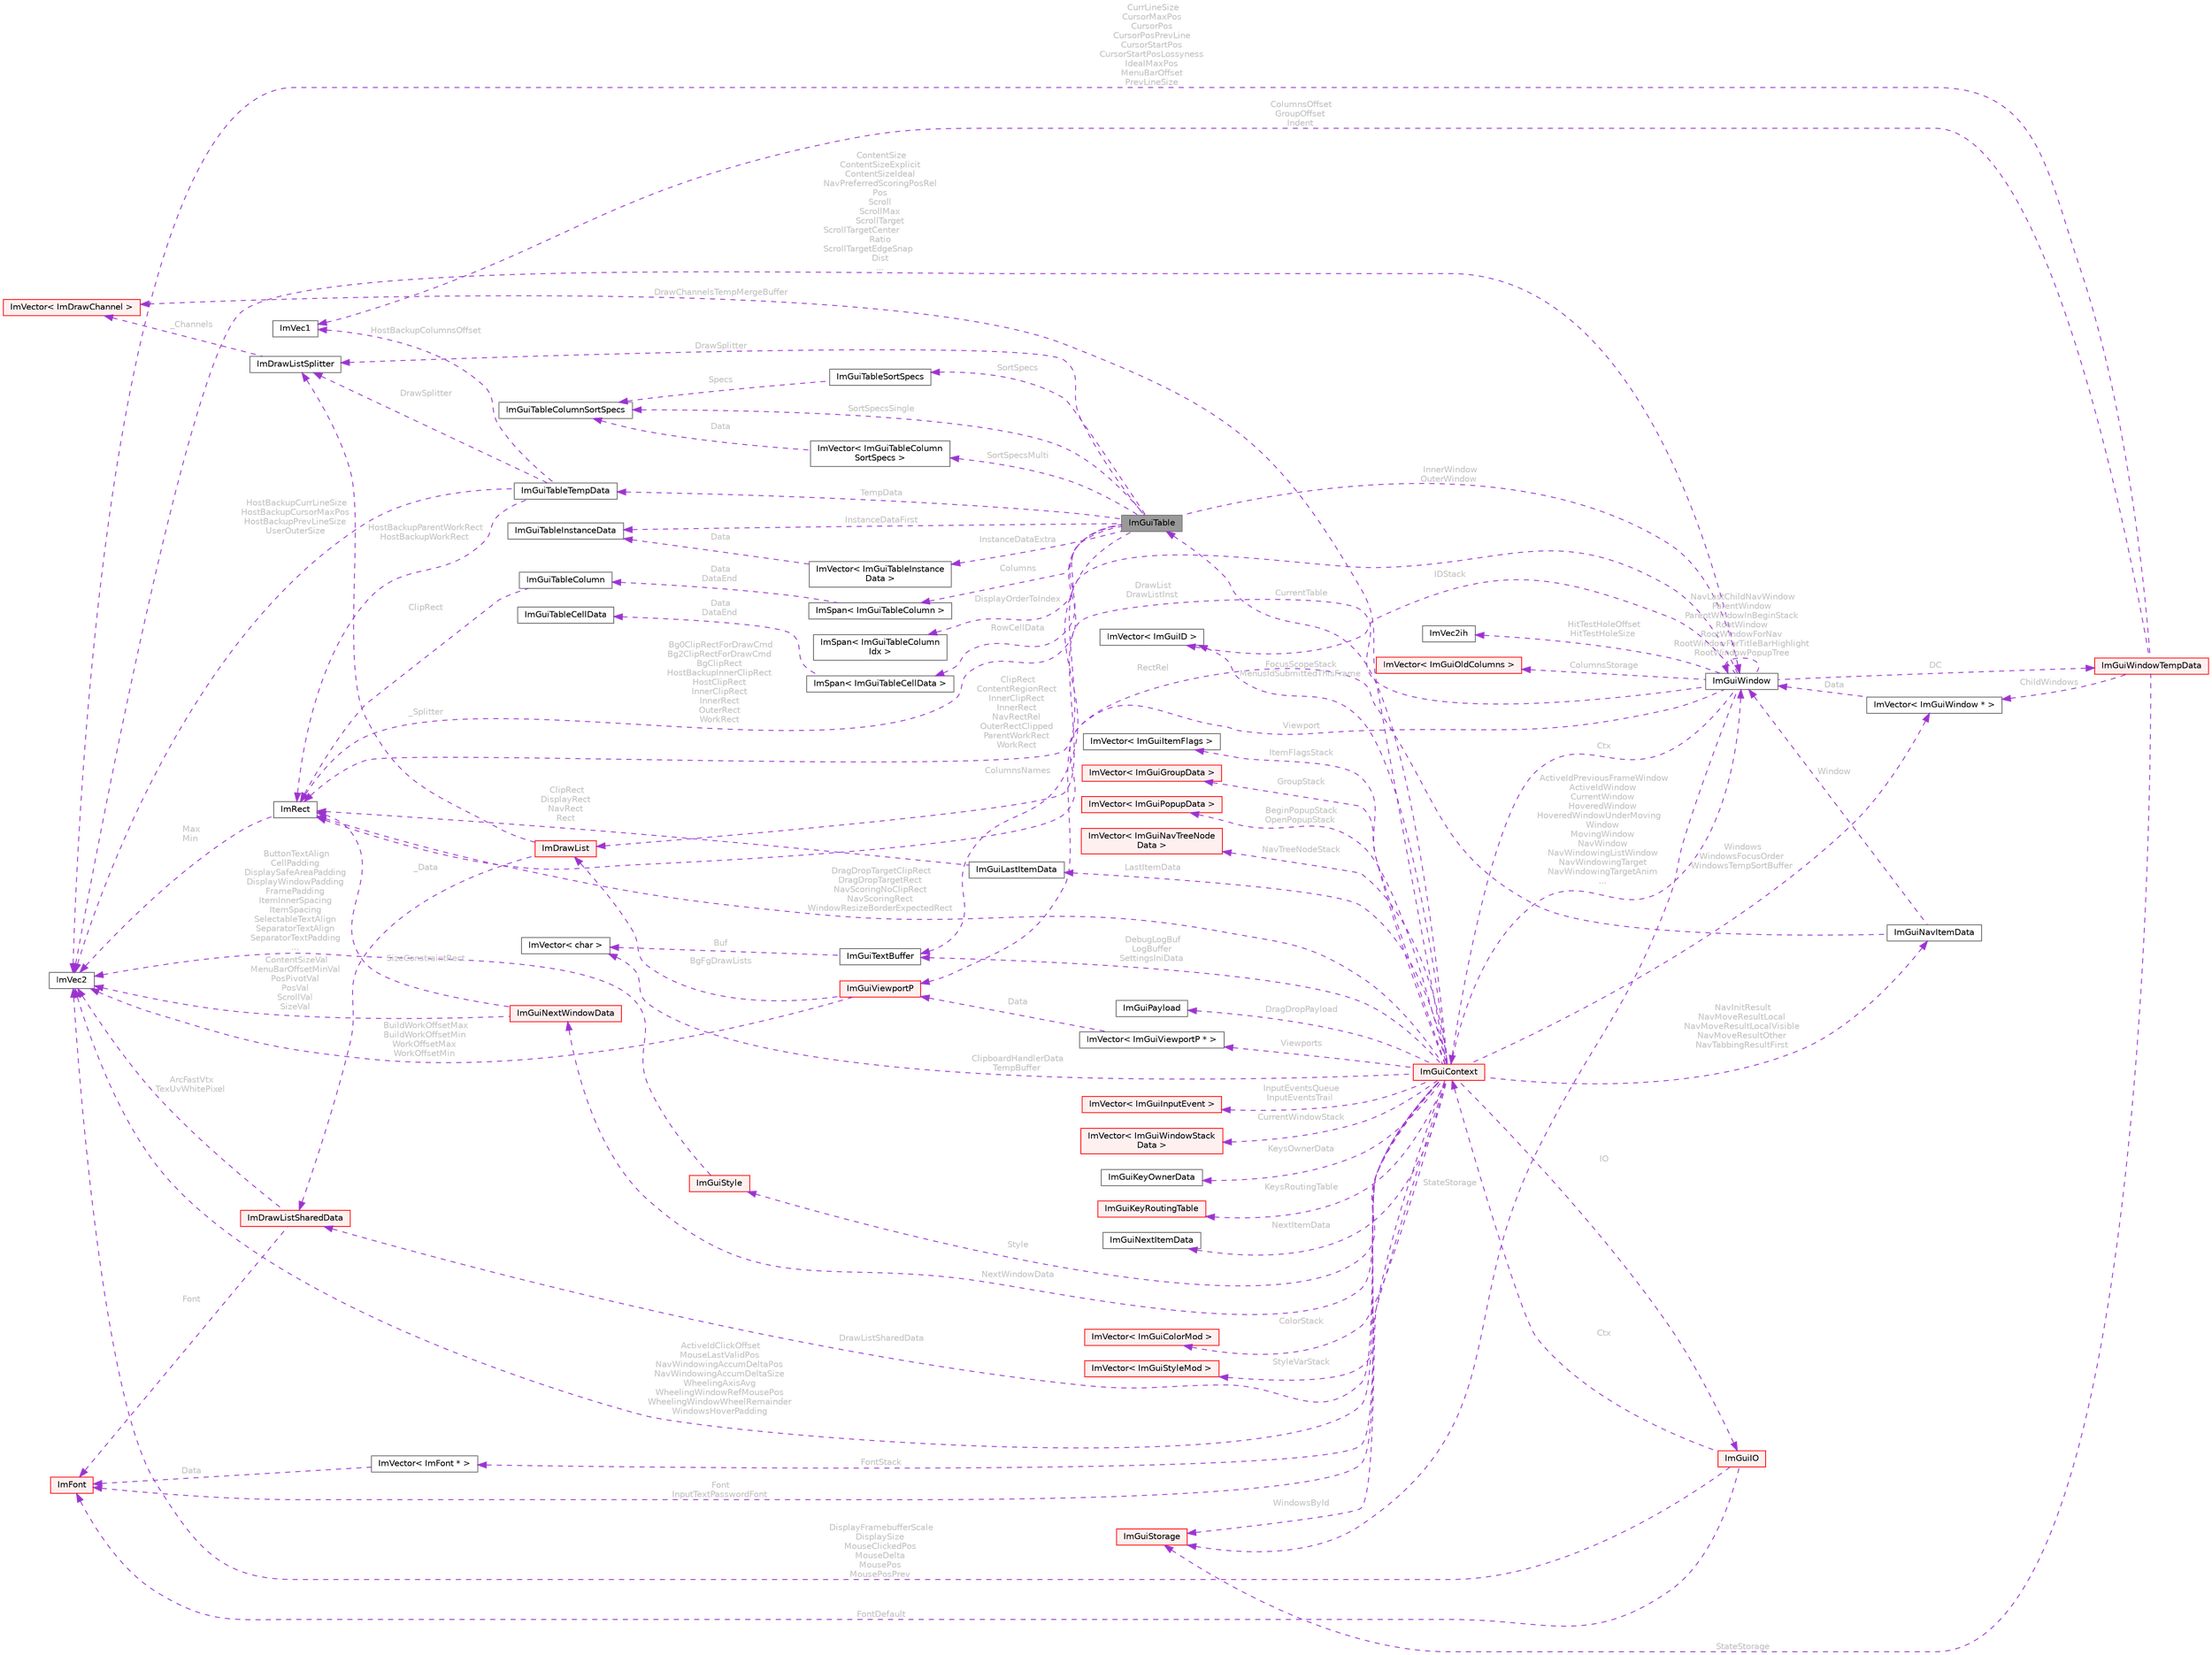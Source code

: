 digraph "ImGuiTable"
{
 // LATEX_PDF_SIZE
  bgcolor="transparent";
  edge [fontname=Helvetica,fontsize=10,labelfontname=Helvetica,labelfontsize=10];
  node [fontname=Helvetica,fontsize=10,shape=box,height=0.2,width=0.4];
  rankdir="LR";
  Node1 [id="Node000001",label="ImGuiTable",height=0.2,width=0.4,color="gray40", fillcolor="grey60", style="filled", fontcolor="black",tooltip=" "];
  Node2 -> Node1 [id="edge1_Node000001_Node000002",dir="back",color="darkorchid3",style="dashed",tooltip=" ",label=" TempData",fontcolor="grey" ];
  Node2 [id="Node000002",label="ImGuiTableTempData",height=0.2,width=0.4,color="gray40", fillcolor="white", style="filled",URL="$struct_im_gui_table_temp_data.html",tooltip=" "];
  Node3 -> Node2 [id="edge2_Node000002_Node000003",dir="back",color="darkorchid3",style="dashed",tooltip=" ",label=" HostBackupCurrLineSize\nHostBackupCursorMaxPos\nHostBackupPrevLineSize\nUserOuterSize",fontcolor="grey" ];
  Node3 [id="Node000003",label="ImVec2",height=0.2,width=0.4,color="gray40", fillcolor="white", style="filled",URL="$struct_im_vec2.html",tooltip=" "];
  Node4 -> Node2 [id="edge3_Node000002_Node000004",dir="back",color="darkorchid3",style="dashed",tooltip=" ",label=" DrawSplitter",fontcolor="grey" ];
  Node4 [id="Node000004",label="ImDrawListSplitter",height=0.2,width=0.4,color="gray40", fillcolor="white", style="filled",URL="$struct_im_draw_list_splitter.html",tooltip=" "];
  Node5 -> Node4 [id="edge4_Node000004_Node000005",dir="back",color="darkorchid3",style="dashed",tooltip=" ",label=" _Channels",fontcolor="grey" ];
  Node5 [id="Node000005",label="ImVector\< ImDrawChannel \>",height=0.2,width=0.4,color="red", fillcolor="#FFF0F0", style="filled",URL="$struct_im_vector.html",tooltip=" "];
  Node31 -> Node2 [id="edge5_Node000002_Node000031",dir="back",color="darkorchid3",style="dashed",tooltip=" ",label=" HostBackupParentWorkRect\nHostBackupWorkRect",fontcolor="grey" ];
  Node31 [id="Node000031",label="ImRect",height=0.2,width=0.4,color="gray40", fillcolor="white", style="filled",URL="$struct_im_rect.html",tooltip=" "];
  Node3 -> Node31 [id="edge6_Node000031_Node000003",dir="back",color="darkorchid3",style="dashed",tooltip=" ",label=" Max\nMin",fontcolor="grey" ];
  Node32 -> Node2 [id="edge7_Node000002_Node000032",dir="back",color="darkorchid3",style="dashed",tooltip=" ",label=" HostBackupColumnsOffset",fontcolor="grey" ];
  Node32 [id="Node000032",label="ImVec1",height=0.2,width=0.4,color="gray40", fillcolor="white", style="filled",URL="$struct_im_vec1.html",tooltip=" "];
  Node33 -> Node1 [id="edge8_Node000001_Node000033",dir="back",color="darkorchid3",style="dashed",tooltip=" ",label=" Columns",fontcolor="grey" ];
  Node33 [id="Node000033",label="ImSpan\< ImGuiTableColumn \>",height=0.2,width=0.4,color="gray40", fillcolor="white", style="filled",URL="$struct_im_span.html",tooltip=" "];
  Node34 -> Node33 [id="edge9_Node000033_Node000034",dir="back",color="darkorchid3",style="dashed",tooltip=" ",label=" Data\nDataEnd",fontcolor="grey" ];
  Node34 [id="Node000034",label="ImGuiTableColumn",height=0.2,width=0.4,color="gray40", fillcolor="white", style="filled",URL="$struct_im_gui_table_column.html",tooltip=" "];
  Node31 -> Node34 [id="edge10_Node000034_Node000031",dir="back",color="darkorchid3",style="dashed",tooltip=" ",label=" ClipRect",fontcolor="grey" ];
  Node35 -> Node1 [id="edge11_Node000001_Node000035",dir="back",color="darkorchid3",style="dashed",tooltip=" ",label=" DisplayOrderToIndex",fontcolor="grey" ];
  Node35 [id="Node000035",label="ImSpan\< ImGuiTableColumn\lIdx \>",height=0.2,width=0.4,color="gray40", fillcolor="white", style="filled",URL="$struct_im_span.html",tooltip=" "];
  Node36 -> Node1 [id="edge12_Node000001_Node000036",dir="back",color="darkorchid3",style="dashed",tooltip=" ",label=" RowCellData",fontcolor="grey" ];
  Node36 [id="Node000036",label="ImSpan\< ImGuiTableCellData \>",height=0.2,width=0.4,color="gray40", fillcolor="white", style="filled",URL="$struct_im_span.html",tooltip=" "];
  Node37 -> Node36 [id="edge13_Node000036_Node000037",dir="back",color="darkorchid3",style="dashed",tooltip=" ",label=" Data\nDataEnd",fontcolor="grey" ];
  Node37 [id="Node000037",label="ImGuiTableCellData",height=0.2,width=0.4,color="gray40", fillcolor="white", style="filled",URL="$struct_im_gui_table_cell_data.html",tooltip=" "];
  Node31 -> Node1 [id="edge14_Node000001_Node000031",dir="back",color="darkorchid3",style="dashed",tooltip=" ",label=" Bg0ClipRectForDrawCmd\nBg2ClipRectForDrawCmd\nBgClipRect\nHostBackupInnerClipRect\nHostClipRect\nInnerClipRect\nInnerRect\nOuterRect\nWorkRect",fontcolor="grey" ];
  Node38 -> Node1 [id="edge15_Node000001_Node000038",dir="back",color="darkorchid3",style="dashed",tooltip=" ",label=" InnerWindow\nOuterWindow",fontcolor="grey" ];
  Node38 [id="Node000038",label="ImGuiWindow",height=0.2,width=0.4,color="gray40", fillcolor="white", style="filled",URL="$struct_im_gui_window.html",tooltip=" "];
  Node39 -> Node38 [id="edge16_Node000038_Node000039",dir="back",color="darkorchid3",style="dashed",tooltip=" ",label=" Ctx",fontcolor="grey" ];
  Node39 [id="Node000039",label="ImGuiContext",height=0.2,width=0.4,color="red", fillcolor="#FFF0F0", style="filled",URL="$struct_im_gui_context.html",tooltip=" "];
  Node40 -> Node39 [id="edge17_Node000039_Node000040",dir="back",color="darkorchid3",style="dashed",tooltip=" ",label=" IO",fontcolor="grey" ];
  Node40 [id="Node000040",label="ImGuiIO",height=0.2,width=0.4,color="red", fillcolor="#FFF0F0", style="filled",URL="$struct_im_gui_i_o.html",tooltip=" "];
  Node3 -> Node40 [id="edge18_Node000040_Node000003",dir="back",color="darkorchid3",style="dashed",tooltip=" ",label=" DisplayFramebufferScale\nDisplaySize\nMouseClickedPos\nMouseDelta\nMousePos\nMousePosPrev",fontcolor="grey" ];
  Node15 -> Node40 [id="edge19_Node000040_Node000015",dir="back",color="darkorchid3",style="dashed",tooltip=" ",label=" FontDefault",fontcolor="grey" ];
  Node15 [id="Node000015",label="ImFont",height=0.2,width=0.4,color="red", fillcolor="#FFF0F0", style="filled",URL="$struct_im_font.html",tooltip=" "];
  Node39 -> Node40 [id="edge20_Node000040_Node000039",dir="back",color="darkorchid3",style="dashed",tooltip=" ",label=" Ctx",fontcolor="grey" ];
  Node42 -> Node39 [id="edge21_Node000039_Node000042",dir="back",color="darkorchid3",style="dashed",tooltip=" ",label=" Style",fontcolor="grey" ];
  Node42 [id="Node000042",label="ImGuiStyle",height=0.2,width=0.4,color="red", fillcolor="#FFF0F0", style="filled",URL="$struct_im_gui_style.html",tooltip=" "];
  Node3 -> Node42 [id="edge22_Node000042_Node000003",dir="back",color="darkorchid3",style="dashed",tooltip=" ",label=" ButtonTextAlign\nCellPadding\nDisplaySafeAreaPadding\nDisplayWindowPadding\nFramePadding\nItemInnerSpacing\nItemSpacing\nSelectableTextAlign\nSeparatorTextAlign\nSeparatorTextPadding\n...",fontcolor="grey" ];
  Node15 -> Node39 [id="edge23_Node000039_Node000015",dir="back",color="darkorchid3",style="dashed",tooltip=" ",label=" Font\nInputTextPasswordFont",fontcolor="grey" ];
  Node14 -> Node39 [id="edge24_Node000039_Node000014",dir="back",color="darkorchid3",style="dashed",tooltip=" ",label=" DrawListSharedData",fontcolor="grey" ];
  Node14 [id="Node000014",label="ImDrawListSharedData",height=0.2,width=0.4,color="red", fillcolor="#FFF0F0", style="filled",URL="$struct_im_draw_list_shared_data.html",tooltip=" "];
  Node3 -> Node14 [id="edge25_Node000014_Node000003",dir="back",color="darkorchid3",style="dashed",tooltip=" ",label=" ArcFastVtx\nTexUvWhitePixel",fontcolor="grey" ];
  Node15 -> Node14 [id="edge26_Node000014_Node000015",dir="back",color="darkorchid3",style="dashed",tooltip=" ",label=" Font",fontcolor="grey" ];
  Node43 -> Node39 [id="edge27_Node000039_Node000043",dir="back",color="darkorchid3",style="dashed",tooltip=" ",label=" InputEventsQueue\nInputEventsTrail",fontcolor="grey" ];
  Node43 [id="Node000043",label="ImVector\< ImGuiInputEvent \>",height=0.2,width=0.4,color="red", fillcolor="#FFF0F0", style="filled",URL="$struct_im_vector.html",tooltip=" "];
  Node51 -> Node39 [id="edge28_Node000039_Node000051",dir="back",color="darkorchid3",style="dashed",tooltip=" ",label=" Windows\nWindowsFocusOrder\nWindowsTempSortBuffer",fontcolor="grey" ];
  Node51 [id="Node000051",label="ImVector\< ImGuiWindow * \>",height=0.2,width=0.4,color="gray40", fillcolor="white", style="filled",URL="$struct_im_vector.html",tooltip=" "];
  Node38 -> Node51 [id="edge29_Node000051_Node000038",dir="back",color="darkorchid3",style="dashed",tooltip=" ",label=" Data",fontcolor="grey" ];
  Node52 -> Node39 [id="edge30_Node000039_Node000052",dir="back",color="darkorchid3",style="dashed",tooltip=" ",label=" CurrentWindowStack",fontcolor="grey" ];
  Node52 [id="Node000052",label="ImVector\< ImGuiWindowStack\lData \>",height=0.2,width=0.4,color="red", fillcolor="#FFF0F0", style="filled",URL="$struct_im_vector.html",tooltip=" "];
  Node56 -> Node39 [id="edge31_Node000039_Node000056",dir="back",color="darkorchid3",style="dashed",tooltip=" ",label=" WindowsById",fontcolor="grey" ];
  Node56 [id="Node000056",label="ImGuiStorage",height=0.2,width=0.4,color="red", fillcolor="#FFF0F0", style="filled",URL="$struct_im_gui_storage.html",tooltip=" "];
  Node3 -> Node39 [id="edge32_Node000039_Node000003",dir="back",color="darkorchid3",style="dashed",tooltip=" ",label=" ActiveIdClickOffset\nMouseLastValidPos\nNavWindowingAccumDeltaPos\nNavWindowingAccumDeltaSize\nWheelingAxisAvg\nWheelingWindowRefMousePos\nWheelingWindowWheelRemainder\nWindowsHoverPadding",fontcolor="grey" ];
  Node38 -> Node39 [id="edge33_Node000039_Node000038",dir="back",color="darkorchid3",style="dashed",tooltip=" ",label=" ActiveIdPreviousFrameWindow\nActiveIdWindow\nCurrentWindow\nHoveredWindow\nHoveredWindowUnderMoving\lWindow\nMovingWindow\nNavWindow\nNavWindowingListWindow\nNavWindowingTarget\nNavWindowingTargetAnim\n...",fontcolor="grey" ];
  Node59 -> Node39 [id="edge34_Node000039_Node000059",dir="back",color="darkorchid3",style="dashed",tooltip=" ",label=" KeysOwnerData",fontcolor="grey" ];
  Node59 [id="Node000059",label="ImGuiKeyOwnerData",height=0.2,width=0.4,color="gray40", fillcolor="white", style="filled",URL="$struct_im_gui_key_owner_data.html",tooltip=" "];
  Node60 -> Node39 [id="edge35_Node000039_Node000060",dir="back",color="darkorchid3",style="dashed",tooltip=" ",label=" KeysRoutingTable",fontcolor="grey" ];
  Node60 [id="Node000060",label="ImGuiKeyRoutingTable",height=0.2,width=0.4,color="red", fillcolor="#FFF0F0", style="filled",URL="$struct_im_gui_key_routing_table.html",tooltip=" "];
  Node63 -> Node39 [id="edge36_Node000039_Node000063",dir="back",color="darkorchid3",style="dashed",tooltip=" ",label=" NextItemData",fontcolor="grey" ];
  Node63 [id="Node000063",label="ImGuiNextItemData",height=0.2,width=0.4,color="gray40", fillcolor="white", style="filled",URL="$struct_im_gui_next_item_data.html",tooltip=" "];
  Node54 -> Node39 [id="edge37_Node000039_Node000054",dir="back",color="darkorchid3",style="dashed",tooltip=" ",label=" LastItemData",fontcolor="grey" ];
  Node54 [id="Node000054",label="ImGuiLastItemData",height=0.2,width=0.4,color="gray40", fillcolor="white", style="filled",URL="$struct_im_gui_last_item_data.html",tooltip=" "];
  Node31 -> Node54 [id="edge38_Node000054_Node000031",dir="back",color="darkorchid3",style="dashed",tooltip=" ",label=" ClipRect\nDisplayRect\nNavRect\nRect",fontcolor="grey" ];
  Node64 -> Node39 [id="edge39_Node000039_Node000064",dir="back",color="darkorchid3",style="dashed",tooltip=" ",label=" NextWindowData",fontcolor="grey" ];
  Node64 [id="Node000064",label="ImGuiNextWindowData",height=0.2,width=0.4,color="red", fillcolor="#FFF0F0", style="filled",URL="$struct_im_gui_next_window_data.html",tooltip=" "];
  Node3 -> Node64 [id="edge40_Node000064_Node000003",dir="back",color="darkorchid3",style="dashed",tooltip=" ",label=" ContentSizeVal\nMenuBarOffsetMinVal\nPosPivotVal\nPosVal\nScrollVal\nSizeVal",fontcolor="grey" ];
  Node31 -> Node64 [id="edge41_Node000064_Node000031",dir="back",color="darkorchid3",style="dashed",tooltip=" ",label=" SizeConstraintRect",fontcolor="grey" ];
  Node66 -> Node39 [id="edge42_Node000039_Node000066",dir="back",color="darkorchid3",style="dashed",tooltip=" ",label=" ColorStack",fontcolor="grey" ];
  Node66 [id="Node000066",label="ImVector\< ImGuiColorMod \>",height=0.2,width=0.4,color="red", fillcolor="#FFF0F0", style="filled",URL="$struct_im_vector.html",tooltip=" "];
  Node68 -> Node39 [id="edge43_Node000039_Node000068",dir="back",color="darkorchid3",style="dashed",tooltip=" ",label=" StyleVarStack",fontcolor="grey" ];
  Node68 [id="Node000068",label="ImVector\< ImGuiStyleMod \>",height=0.2,width=0.4,color="red", fillcolor="#FFF0F0", style="filled",URL="$struct_im_vector.html",tooltip=" "];
  Node21 -> Node39 [id="edge44_Node000039_Node000021",dir="back",color="darkorchid3",style="dashed",tooltip=" ",label=" FontStack",fontcolor="grey" ];
  Node21 [id="Node000021",label="ImVector\< ImFont * \>",height=0.2,width=0.4,color="gray40", fillcolor="white", style="filled",URL="$struct_im_vector.html",tooltip=" "];
  Node15 -> Node21 [id="edge45_Node000021_Node000015",dir="back",color="darkorchid3",style="dashed",tooltip=" ",label=" Data",fontcolor="grey" ];
  Node70 -> Node39 [id="edge46_Node000039_Node000070",dir="back",color="darkorchid3",style="dashed",tooltip=" ",label=" FocusScopeStack\nMenusIdSubmittedThisFrame",fontcolor="grey" ];
  Node70 [id="Node000070",label="ImVector\< ImGuiID \>",height=0.2,width=0.4,color="gray40", fillcolor="white", style="filled",URL="$struct_im_vector.html",tooltip=" "];
  Node71 -> Node39 [id="edge47_Node000039_Node000071",dir="back",color="darkorchid3",style="dashed",tooltip=" ",label=" ItemFlagsStack",fontcolor="grey" ];
  Node71 [id="Node000071",label="ImVector\< ImGuiItemFlags \>",height=0.2,width=0.4,color="gray40", fillcolor="white", style="filled",URL="$struct_im_vector.html",tooltip=" "];
  Node72 -> Node39 [id="edge48_Node000039_Node000072",dir="back",color="darkorchid3",style="dashed",tooltip=" ",label=" GroupStack",fontcolor="grey" ];
  Node72 [id="Node000072",label="ImVector\< ImGuiGroupData \>",height=0.2,width=0.4,color="red", fillcolor="#FFF0F0", style="filled",URL="$struct_im_vector.html",tooltip=" "];
  Node74 -> Node39 [id="edge49_Node000039_Node000074",dir="back",color="darkorchid3",style="dashed",tooltip=" ",label=" BeginPopupStack\nOpenPopupStack",fontcolor="grey" ];
  Node74 [id="Node000074",label="ImVector\< ImGuiPopupData \>",height=0.2,width=0.4,color="red", fillcolor="#FFF0F0", style="filled",URL="$struct_im_vector.html",tooltip=" "];
  Node76 -> Node39 [id="edge50_Node000039_Node000076",dir="back",color="darkorchid3",style="dashed",tooltip=" ",label=" NavTreeNodeStack",fontcolor="grey" ];
  Node76 [id="Node000076",label="ImVector\< ImGuiNavTreeNode\lData \>",height=0.2,width=0.4,color="red", fillcolor="#FFF0F0", style="filled",URL="$struct_im_vector.html",tooltip=" "];
  Node78 -> Node39 [id="edge51_Node000039_Node000078",dir="back",color="darkorchid3",style="dashed",tooltip=" ",label=" Viewports",fontcolor="grey" ];
  Node78 [id="Node000078",label="ImVector\< ImGuiViewportP * \>",height=0.2,width=0.4,color="gray40", fillcolor="white", style="filled",URL="$struct_im_vector.html",tooltip=" "];
  Node79 -> Node78 [id="edge52_Node000078_Node000079",dir="back",color="darkorchid3",style="dashed",tooltip=" ",label=" Data",fontcolor="grey" ];
  Node79 [id="Node000079",label="ImGuiViewportP",height=0.2,width=0.4,color="red", fillcolor="#FFF0F0", style="filled",URL="$struct_im_gui_viewport_p.html",tooltip=" "];
  Node10 -> Node79 [id="edge53_Node000079_Node000010",dir="back",color="darkorchid3",style="dashed",tooltip=" ",label=" BgFgDrawLists",fontcolor="grey" ];
  Node10 [id="Node000010",label="ImDrawList",height=0.2,width=0.4,color="red", fillcolor="#FFF0F0", style="filled",URL="$struct_im_draw_list.html",tooltip=" "];
  Node14 -> Node10 [id="edge54_Node000010_Node000014",dir="back",color="darkorchid3",style="dashed",tooltip=" ",label=" _Data",fontcolor="grey" ];
  Node4 -> Node10 [id="edge55_Node000010_Node000004",dir="back",color="darkorchid3",style="dashed",tooltip=" ",label=" _Splitter",fontcolor="grey" ];
  Node3 -> Node79 [id="edge56_Node000079_Node000003",dir="back",color="darkorchid3",style="dashed",tooltip=" ",label=" BuildWorkOffsetMax\nBuildWorkOffsetMin\nWorkOffsetMax\nWorkOffsetMin",fontcolor="grey" ];
  Node84 -> Node39 [id="edge57_Node000039_Node000084",dir="back",color="darkorchid3",style="dashed",tooltip=" ",label=" NavInitResult\nNavMoveResultLocal\nNavMoveResultLocalVisible\nNavMoveResultOther\nNavTabbingResultFirst",fontcolor="grey" ];
  Node84 [id="Node000084",label="ImGuiNavItemData",height=0.2,width=0.4,color="gray40", fillcolor="white", style="filled",URL="$struct_im_gui_nav_item_data.html",tooltip=" "];
  Node38 -> Node84 [id="edge58_Node000084_Node000038",dir="back",color="darkorchid3",style="dashed",tooltip=" ",label=" Window",fontcolor="grey" ];
  Node31 -> Node84 [id="edge59_Node000084_Node000031",dir="back",color="darkorchid3",style="dashed",tooltip=" ",label=" RectRel",fontcolor="grey" ];
  Node31 -> Node39 [id="edge60_Node000039_Node000031",dir="back",color="darkorchid3",style="dashed",tooltip=" ",label=" DragDropTargetClipRect\nDragDropTargetRect\nNavScoringNoClipRect\nNavScoringRect\nWindowResizeBorderExpectedRect",fontcolor="grey" ];
  Node85 -> Node39 [id="edge61_Node000039_Node000085",dir="back",color="darkorchid3",style="dashed",tooltip=" ",label=" DragDropPayload",fontcolor="grey" ];
  Node85 [id="Node000085",label="ImGuiPayload",height=0.2,width=0.4,color="gray40", fillcolor="white", style="filled",URL="$struct_im_gui_payload.html",tooltip=" "];
  Node1 -> Node39 [id="edge62_Node000039_Node000001",dir="back",color="darkorchid3",style="dashed",tooltip=" ",label=" CurrentTable",fontcolor="grey" ];
  Node5 -> Node39 [id="edge63_Node000039_Node000005",dir="back",color="darkorchid3",style="dashed",tooltip=" ",label=" DrawChannelsTempMergeBuffer",fontcolor="grey" ];
  Node99 -> Node39 [id="edge64_Node000039_Node000099",dir="back",color="darkorchid3",style="dashed",tooltip=" ",label=" ClipboardHandlerData\nTempBuffer",fontcolor="grey" ];
  Node99 [id="Node000099",label="ImVector\< char \>",height=0.2,width=0.4,color="gray40", fillcolor="white", style="filled",URL="$struct_im_vector.html",tooltip=" "];
  Node98 -> Node39 [id="edge65_Node000039_Node000098",dir="back",color="darkorchid3",style="dashed",tooltip=" ",label=" DebugLogBuf\nLogBuffer\nSettingsIniData",fontcolor="grey" ];
  Node98 [id="Node000098",label="ImGuiTextBuffer",height=0.2,width=0.4,color="gray40", fillcolor="white", style="filled",URL="$struct_im_gui_text_buffer.html",tooltip=" "];
  Node99 -> Node98 [id="edge66_Node000098_Node000099",dir="back",color="darkorchid3",style="dashed",tooltip=" ",label=" Buf",fontcolor="grey" ];
  Node79 -> Node38 [id="edge67_Node000038_Node000079",dir="back",color="darkorchid3",style="dashed",tooltip=" ",label=" Viewport",fontcolor="grey" ];
  Node3 -> Node38 [id="edge68_Node000038_Node000003",dir="back",color="darkorchid3",style="dashed",tooltip=" ",label=" ContentSize\nContentSizeExplicit\nContentSizeIdeal\nNavPreferredScoringPosRel\nPos\nScroll\nScrollMax\nScrollTarget\nScrollTargetCenter\lRatio\nScrollTargetEdgeSnap\lDist\n...",fontcolor="grey" ];
  Node70 -> Node38 [id="edge69_Node000038_Node000070",dir="back",color="darkorchid3",style="dashed",tooltip=" ",label=" IDStack",fontcolor="grey" ];
  Node129 -> Node38 [id="edge70_Node000038_Node000129",dir="back",color="darkorchid3",style="dashed",tooltip=" ",label=" DC",fontcolor="grey" ];
  Node129 [id="Node000129",label="ImGuiWindowTempData",height=0.2,width=0.4,color="red", fillcolor="#FFF0F0", style="filled",URL="$struct_im_gui_window_temp_data.html",tooltip=" "];
  Node3 -> Node129 [id="edge71_Node000129_Node000003",dir="back",color="darkorchid3",style="dashed",tooltip=" ",label=" CurrLineSize\nCursorMaxPos\nCursorPos\nCursorPosPrevLine\nCursorStartPos\nCursorStartPosLossyness\nIdealMaxPos\nMenuBarOffset\nPrevLineSize",fontcolor="grey" ];
  Node32 -> Node129 [id="edge72_Node000129_Node000032",dir="back",color="darkorchid3",style="dashed",tooltip=" ",label=" ColumnsOffset\nGroupOffset\nIndent",fontcolor="grey" ];
  Node51 -> Node129 [id="edge73_Node000129_Node000051",dir="back",color="darkorchid3",style="dashed",tooltip=" ",label=" ChildWindows",fontcolor="grey" ];
  Node56 -> Node129 [id="edge74_Node000129_Node000056",dir="back",color="darkorchid3",style="dashed",tooltip=" ",label=" StateStorage",fontcolor="grey" ];
  Node31 -> Node38 [id="edge75_Node000038_Node000031",dir="back",color="darkorchid3",style="dashed",tooltip=" ",label=" ClipRect\nContentRegionRect\nInnerClipRect\nInnerRect\nNavRectRel\nOuterRectClipped\nParentWorkRect\nWorkRect",fontcolor="grey" ];
  Node134 -> Node38 [id="edge76_Node000038_Node000134",dir="back",color="darkorchid3",style="dashed",tooltip=" ",label=" HitTestHoleOffset\nHitTestHoleSize",fontcolor="grey" ];
  Node134 [id="Node000134",label="ImVec2ih",height=0.2,width=0.4,color="gray40", fillcolor="white", style="filled",URL="$struct_im_vec2ih.html",tooltip=" "];
  Node56 -> Node38 [id="edge77_Node000038_Node000056",dir="back",color="darkorchid3",style="dashed",tooltip=" ",label=" StateStorage",fontcolor="grey" ];
  Node135 -> Node38 [id="edge78_Node000038_Node000135",dir="back",color="darkorchid3",style="dashed",tooltip=" ",label=" ColumnsStorage",fontcolor="grey" ];
  Node135 [id="Node000135",label="ImVector\< ImGuiOldColumns \>",height=0.2,width=0.4,color="red", fillcolor="#FFF0F0", style="filled",URL="$struct_im_vector.html",tooltip=" "];
  Node10 -> Node38 [id="edge79_Node000038_Node000010",dir="back",color="darkorchid3",style="dashed",tooltip=" ",label=" DrawList\nDrawListInst",fontcolor="grey" ];
  Node38 -> Node38 [id="edge80_Node000038_Node000038",dir="back",color="darkorchid3",style="dashed",tooltip=" ",label=" NavLastChildNavWindow\nParentWindow\nParentWindowInBeginStack\nRootWindow\nRootWindowForNav\nRootWindowForTitleBarHighlight\nRootWindowPopupTree",fontcolor="grey" ];
  Node98 -> Node1 [id="edge81_Node000001_Node000098",dir="back",color="darkorchid3",style="dashed",tooltip=" ",label=" ColumnsNames",fontcolor="grey" ];
  Node4 -> Node1 [id="edge82_Node000001_Node000004",dir="back",color="darkorchid3",style="dashed",tooltip=" ",label=" DrawSplitter",fontcolor="grey" ];
  Node136 -> Node1 [id="edge83_Node000001_Node000136",dir="back",color="darkorchid3",style="dashed",tooltip=" ",label=" InstanceDataFirst",fontcolor="grey" ];
  Node136 [id="Node000136",label="ImGuiTableInstanceData",height=0.2,width=0.4,color="gray40", fillcolor="white", style="filled",URL="$struct_im_gui_table_instance_data.html",tooltip=" "];
  Node137 -> Node1 [id="edge84_Node000001_Node000137",dir="back",color="darkorchid3",style="dashed",tooltip=" ",label=" InstanceDataExtra",fontcolor="grey" ];
  Node137 [id="Node000137",label="ImVector\< ImGuiTableInstance\lData \>",height=0.2,width=0.4,color="gray40", fillcolor="white", style="filled",URL="$struct_im_vector.html",tooltip=" "];
  Node136 -> Node137 [id="edge85_Node000137_Node000136",dir="back",color="darkorchid3",style="dashed",tooltip=" ",label=" Data",fontcolor="grey" ];
  Node138 -> Node1 [id="edge86_Node000001_Node000138",dir="back",color="darkorchid3",style="dashed",tooltip=" ",label=" SortSpecsSingle",fontcolor="grey" ];
  Node138 [id="Node000138",label="ImGuiTableColumnSortSpecs",height=0.2,width=0.4,color="gray40", fillcolor="white", style="filled",URL="$struct_im_gui_table_column_sort_specs.html",tooltip=" "];
  Node139 -> Node1 [id="edge87_Node000001_Node000139",dir="back",color="darkorchid3",style="dashed",tooltip=" ",label=" SortSpecsMulti",fontcolor="grey" ];
  Node139 [id="Node000139",label="ImVector\< ImGuiTableColumn\lSortSpecs \>",height=0.2,width=0.4,color="gray40", fillcolor="white", style="filled",URL="$struct_im_vector.html",tooltip=" "];
  Node138 -> Node139 [id="edge88_Node000139_Node000138",dir="back",color="darkorchid3",style="dashed",tooltip=" ",label=" Data",fontcolor="grey" ];
  Node140 -> Node1 [id="edge89_Node000001_Node000140",dir="back",color="darkorchid3",style="dashed",tooltip=" ",label=" SortSpecs",fontcolor="grey" ];
  Node140 [id="Node000140",label="ImGuiTableSortSpecs",height=0.2,width=0.4,color="gray40", fillcolor="white", style="filled",URL="$struct_im_gui_table_sort_specs.html",tooltip=" "];
  Node138 -> Node140 [id="edge90_Node000140_Node000138",dir="back",color="darkorchid3",style="dashed",tooltip=" ",label=" Specs",fontcolor="grey" ];
}

